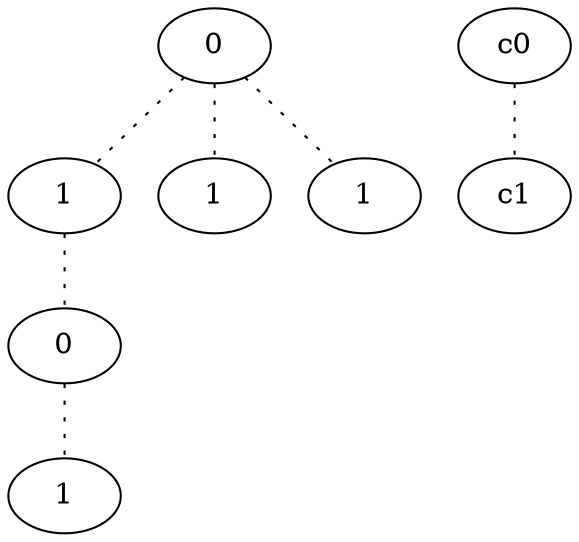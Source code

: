 graph {
a0[label=0];
a1[label=1];
a2[label=0];
a3[label=1];
a4[label=1];
a5[label=1];
a0 -- a1 [style=dotted];
a0 -- a4 [style=dotted];
a0 -- a5 [style=dotted];
a1 -- a2 [style=dotted];
a2 -- a3 [style=dotted];
c0 -- c1 [style=dotted];
}
